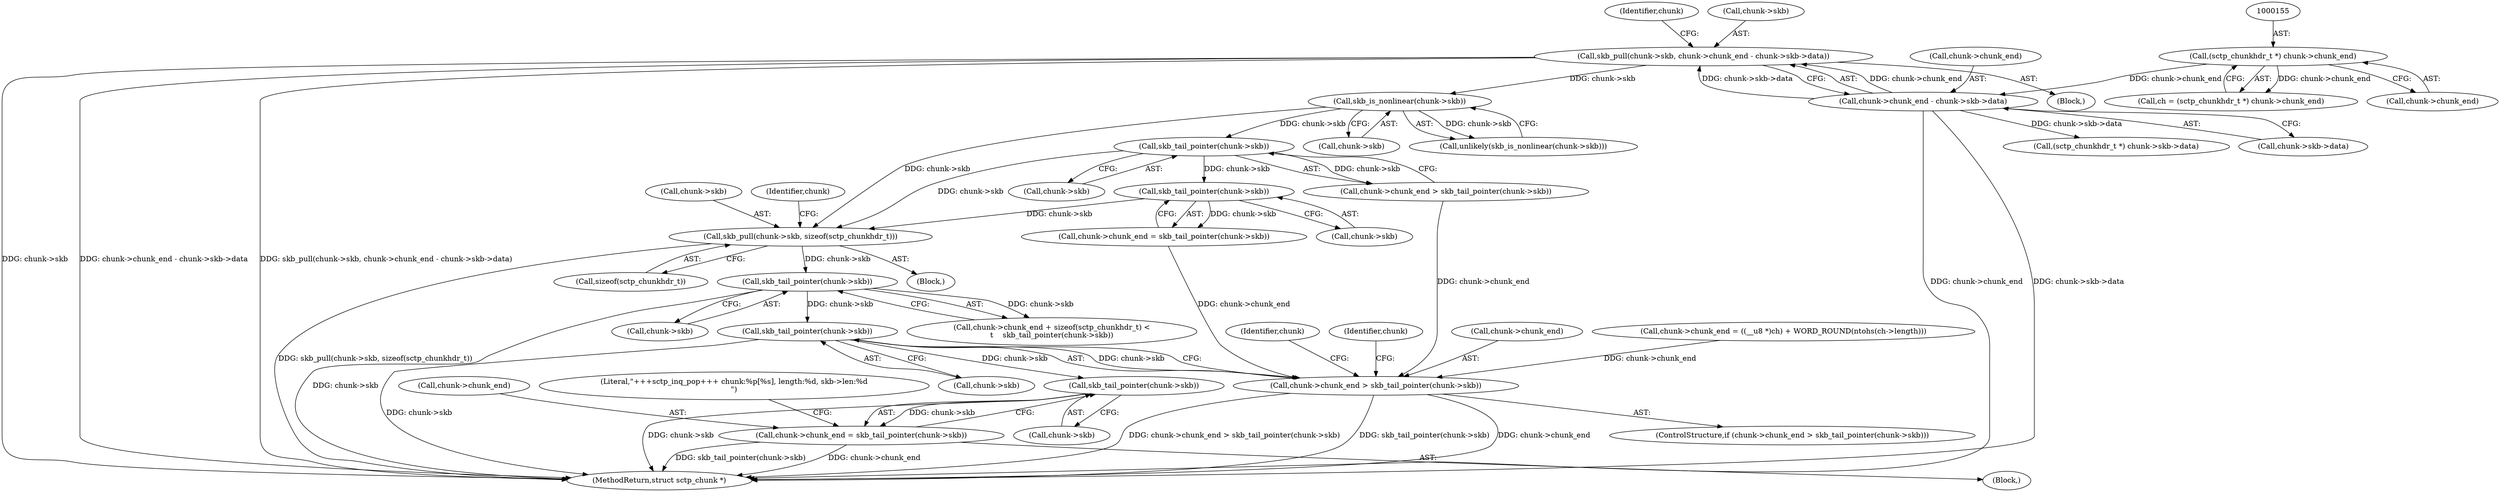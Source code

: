 digraph "0_linux_26b87c7881006311828bb0ab271a551a62dcceb4@pointer" {
"1000292" [label="(Call,skb_tail_pointer(chunk->skb))"];
"1000276" [label="(Call,skb_tail_pointer(chunk->skb))"];
"1000255" [label="(Call,skb_pull(chunk->skb, sizeof(sctp_chunkhdr_t)))"];
"1000251" [label="(Call,skb_tail_pointer(chunk->skb))"];
"1000243" [label="(Call,skb_tail_pointer(chunk->skb))"];
"1000233" [label="(Call,skb_is_nonlinear(chunk->skb))"];
"1000159" [label="(Call,skb_pull(chunk->skb, chunk->chunk_end - chunk->skb->data))"];
"1000163" [label="(Call,chunk->chunk_end - chunk->skb->data)"];
"1000154" [label="(Call,(sctp_chunkhdr_t *) chunk->chunk_end)"];
"1000288" [label="(Call,chunk->chunk_end > skb_tail_pointer(chunk->skb))"];
"1000306" [label="(Call,skb_tail_pointer(chunk->skb))"];
"1000302" [label="(Call,chunk->chunk_end = skb_tail_pointer(chunk->skb))"];
"1000251" [label="(Call,skb_tail_pointer(chunk->skb))"];
"1000160" [label="(Call,chunk->skb)"];
"1000340" [label="(MethodReturn,struct sctp_chunk *)"];
"1000288" [label="(Call,chunk->chunk_end > skb_tail_pointer(chunk->skb))"];
"1000269" [label="(Call,chunk->chunk_end + sizeof(sctp_chunkhdr_t) <\n\t    skb_tail_pointer(chunk->skb))"];
"1000163" [label="(Call,chunk->chunk_end - chunk->skb->data)"];
"1000156" [label="(Call,chunk->chunk_end)"];
"1000243" [label="(Call,skb_tail_pointer(chunk->skb))"];
"1000302" [label="(Call,chunk->chunk_end = skb_tail_pointer(chunk->skb))"];
"1000115" [label="(Block,)"];
"1000201" [label="(Call,(sctp_chunkhdr_t *) chunk->skb->data)"];
"1000303" [label="(Call,chunk->chunk_end)"];
"1000277" [label="(Call,chunk->skb)"];
"1000232" [label="(Call,unlikely(skb_is_nonlinear(chunk->skb)))"];
"1000247" [label="(Call,chunk->chunk_end = skb_tail_pointer(chunk->skb))"];
"1000256" [label="(Call,chunk->skb)"];
"1000296" [label="(Block,)"];
"1000292" [label="(Call,skb_tail_pointer(chunk->skb))"];
"1000154" [label="(Call,(sctp_chunkhdr_t *) chunk->chunk_end)"];
"1000264" [label="(Identifier,chunk)"];
"1000299" [label="(Identifier,chunk)"];
"1000314" [label="(Identifier,chunk)"];
"1000167" [label="(Call,chunk->skb->data)"];
"1000159" [label="(Call,skb_pull(chunk->skb, chunk->chunk_end - chunk->skb->data))"];
"1000318" [label="(Literal,\"+++sctp_inq_pop+++ chunk:%p[%s], length:%d, skb->len:%d\n\")"];
"1000174" [label="(Identifier,chunk)"];
"1000239" [label="(Call,chunk->chunk_end > skb_tail_pointer(chunk->skb))"];
"1000164" [label="(Call,chunk->chunk_end)"];
"1000289" [label="(Call,chunk->chunk_end)"];
"1000307" [label="(Call,chunk->skb)"];
"1000233" [label="(Call,skb_is_nonlinear(chunk->skb))"];
"1000151" [label="(Block,)"];
"1000287" [label="(ControlStructure,if (chunk->chunk_end > skb_tail_pointer(chunk->skb)))"];
"1000218" [label="(Call,chunk->chunk_end = ((__u8 *)ch) + WORD_ROUND(ntohs(ch->length)))"];
"1000259" [label="(Call,sizeof(sctp_chunkhdr_t))"];
"1000152" [label="(Call,ch = (sctp_chunkhdr_t *) chunk->chunk_end)"];
"1000252" [label="(Call,chunk->skb)"];
"1000244" [label="(Call,chunk->skb)"];
"1000276" [label="(Call,skb_tail_pointer(chunk->skb))"];
"1000306" [label="(Call,skb_tail_pointer(chunk->skb))"];
"1000293" [label="(Call,chunk->skb)"];
"1000234" [label="(Call,chunk->skb)"];
"1000255" [label="(Call,skb_pull(chunk->skb, sizeof(sctp_chunkhdr_t)))"];
"1000292" -> "1000288"  [label="AST: "];
"1000292" -> "1000293"  [label="CFG: "];
"1000293" -> "1000292"  [label="AST: "];
"1000288" -> "1000292"  [label="CFG: "];
"1000292" -> "1000340"  [label="DDG: chunk->skb"];
"1000292" -> "1000288"  [label="DDG: chunk->skb"];
"1000276" -> "1000292"  [label="DDG: chunk->skb"];
"1000292" -> "1000306"  [label="DDG: chunk->skb"];
"1000276" -> "1000269"  [label="AST: "];
"1000276" -> "1000277"  [label="CFG: "];
"1000277" -> "1000276"  [label="AST: "];
"1000269" -> "1000276"  [label="CFG: "];
"1000276" -> "1000340"  [label="DDG: chunk->skb"];
"1000276" -> "1000269"  [label="DDG: chunk->skb"];
"1000255" -> "1000276"  [label="DDG: chunk->skb"];
"1000255" -> "1000115"  [label="AST: "];
"1000255" -> "1000259"  [label="CFG: "];
"1000256" -> "1000255"  [label="AST: "];
"1000259" -> "1000255"  [label="AST: "];
"1000264" -> "1000255"  [label="CFG: "];
"1000255" -> "1000340"  [label="DDG: skb_pull(chunk->skb, sizeof(sctp_chunkhdr_t))"];
"1000251" -> "1000255"  [label="DDG: chunk->skb"];
"1000233" -> "1000255"  [label="DDG: chunk->skb"];
"1000243" -> "1000255"  [label="DDG: chunk->skb"];
"1000251" -> "1000247"  [label="AST: "];
"1000251" -> "1000252"  [label="CFG: "];
"1000252" -> "1000251"  [label="AST: "];
"1000247" -> "1000251"  [label="CFG: "];
"1000251" -> "1000247"  [label="DDG: chunk->skb"];
"1000243" -> "1000251"  [label="DDG: chunk->skb"];
"1000243" -> "1000239"  [label="AST: "];
"1000243" -> "1000244"  [label="CFG: "];
"1000244" -> "1000243"  [label="AST: "];
"1000239" -> "1000243"  [label="CFG: "];
"1000243" -> "1000239"  [label="DDG: chunk->skb"];
"1000233" -> "1000243"  [label="DDG: chunk->skb"];
"1000233" -> "1000232"  [label="AST: "];
"1000233" -> "1000234"  [label="CFG: "];
"1000234" -> "1000233"  [label="AST: "];
"1000232" -> "1000233"  [label="CFG: "];
"1000233" -> "1000232"  [label="DDG: chunk->skb"];
"1000159" -> "1000233"  [label="DDG: chunk->skb"];
"1000159" -> "1000151"  [label="AST: "];
"1000159" -> "1000163"  [label="CFG: "];
"1000160" -> "1000159"  [label="AST: "];
"1000163" -> "1000159"  [label="AST: "];
"1000174" -> "1000159"  [label="CFG: "];
"1000159" -> "1000340"  [label="DDG: skb_pull(chunk->skb, chunk->chunk_end - chunk->skb->data)"];
"1000159" -> "1000340"  [label="DDG: chunk->skb"];
"1000159" -> "1000340"  [label="DDG: chunk->chunk_end - chunk->skb->data"];
"1000163" -> "1000159"  [label="DDG: chunk->chunk_end"];
"1000163" -> "1000159"  [label="DDG: chunk->skb->data"];
"1000163" -> "1000167"  [label="CFG: "];
"1000164" -> "1000163"  [label="AST: "];
"1000167" -> "1000163"  [label="AST: "];
"1000163" -> "1000340"  [label="DDG: chunk->chunk_end"];
"1000163" -> "1000340"  [label="DDG: chunk->skb->data"];
"1000154" -> "1000163"  [label="DDG: chunk->chunk_end"];
"1000163" -> "1000201"  [label="DDG: chunk->skb->data"];
"1000154" -> "1000152"  [label="AST: "];
"1000154" -> "1000156"  [label="CFG: "];
"1000155" -> "1000154"  [label="AST: "];
"1000156" -> "1000154"  [label="AST: "];
"1000152" -> "1000154"  [label="CFG: "];
"1000154" -> "1000152"  [label="DDG: chunk->chunk_end"];
"1000288" -> "1000287"  [label="AST: "];
"1000289" -> "1000288"  [label="AST: "];
"1000299" -> "1000288"  [label="CFG: "];
"1000314" -> "1000288"  [label="CFG: "];
"1000288" -> "1000340"  [label="DDG: skb_tail_pointer(chunk->skb)"];
"1000288" -> "1000340"  [label="DDG: chunk->chunk_end"];
"1000288" -> "1000340"  [label="DDG: chunk->chunk_end > skb_tail_pointer(chunk->skb)"];
"1000247" -> "1000288"  [label="DDG: chunk->chunk_end"];
"1000218" -> "1000288"  [label="DDG: chunk->chunk_end"];
"1000239" -> "1000288"  [label="DDG: chunk->chunk_end"];
"1000306" -> "1000302"  [label="AST: "];
"1000306" -> "1000307"  [label="CFG: "];
"1000307" -> "1000306"  [label="AST: "];
"1000302" -> "1000306"  [label="CFG: "];
"1000306" -> "1000340"  [label="DDG: chunk->skb"];
"1000306" -> "1000302"  [label="DDG: chunk->skb"];
"1000302" -> "1000296"  [label="AST: "];
"1000303" -> "1000302"  [label="AST: "];
"1000318" -> "1000302"  [label="CFG: "];
"1000302" -> "1000340"  [label="DDG: chunk->chunk_end"];
"1000302" -> "1000340"  [label="DDG: skb_tail_pointer(chunk->skb)"];
}
